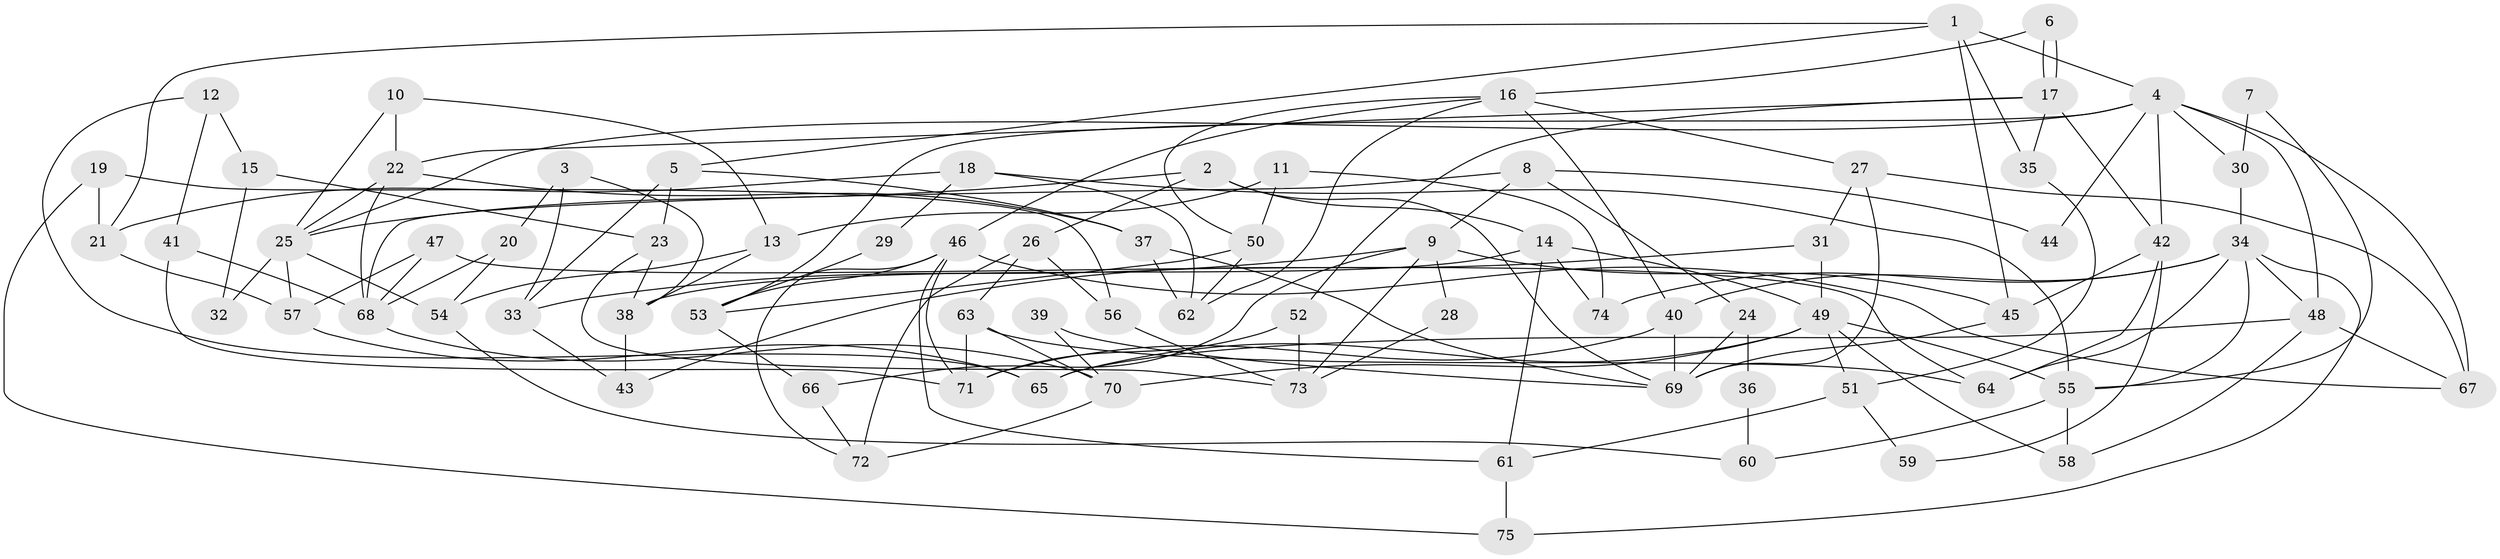 // coarse degree distribution, {7: 0.06382978723404255, 9: 0.1276595744680851, 3: 0.2765957446808511, 6: 0.0851063829787234, 5: 0.2553191489361702, 4: 0.10638297872340426, 8: 0.02127659574468085, 2: 0.06382978723404255}
// Generated by graph-tools (version 1.1) at 2025/52/02/27/25 19:52:01]
// undirected, 75 vertices, 150 edges
graph export_dot {
graph [start="1"]
  node [color=gray90,style=filled];
  1;
  2;
  3;
  4;
  5;
  6;
  7;
  8;
  9;
  10;
  11;
  12;
  13;
  14;
  15;
  16;
  17;
  18;
  19;
  20;
  21;
  22;
  23;
  24;
  25;
  26;
  27;
  28;
  29;
  30;
  31;
  32;
  33;
  34;
  35;
  36;
  37;
  38;
  39;
  40;
  41;
  42;
  43;
  44;
  45;
  46;
  47;
  48;
  49;
  50;
  51;
  52;
  53;
  54;
  55;
  56;
  57;
  58;
  59;
  60;
  61;
  62;
  63;
  64;
  65;
  66;
  67;
  68;
  69;
  70;
  71;
  72;
  73;
  74;
  75;
  1 -- 4;
  1 -- 35;
  1 -- 5;
  1 -- 21;
  1 -- 45;
  2 -- 14;
  2 -- 25;
  2 -- 26;
  2 -- 69;
  3 -- 38;
  3 -- 33;
  3 -- 20;
  4 -- 67;
  4 -- 25;
  4 -- 30;
  4 -- 42;
  4 -- 44;
  4 -- 48;
  4 -- 53;
  5 -- 37;
  5 -- 23;
  5 -- 33;
  6 -- 17;
  6 -- 17;
  6 -- 16;
  7 -- 55;
  7 -- 30;
  8 -- 68;
  8 -- 9;
  8 -- 24;
  8 -- 44;
  9 -- 45;
  9 -- 33;
  9 -- 28;
  9 -- 66;
  9 -- 73;
  10 -- 13;
  10 -- 22;
  10 -- 25;
  11 -- 13;
  11 -- 50;
  11 -- 74;
  12 -- 41;
  12 -- 65;
  12 -- 15;
  13 -- 54;
  13 -- 38;
  14 -- 49;
  14 -- 74;
  14 -- 38;
  14 -- 61;
  15 -- 23;
  15 -- 32;
  16 -- 46;
  16 -- 27;
  16 -- 40;
  16 -- 50;
  16 -- 62;
  17 -- 42;
  17 -- 22;
  17 -- 35;
  17 -- 52;
  18 -- 21;
  18 -- 62;
  18 -- 29;
  18 -- 55;
  19 -- 21;
  19 -- 56;
  19 -- 75;
  20 -- 68;
  20 -- 54;
  21 -- 57;
  22 -- 68;
  22 -- 25;
  22 -- 37;
  23 -- 73;
  23 -- 38;
  24 -- 69;
  24 -- 36;
  25 -- 32;
  25 -- 54;
  25 -- 57;
  26 -- 72;
  26 -- 56;
  26 -- 63;
  27 -- 69;
  27 -- 67;
  27 -- 31;
  28 -- 73;
  29 -- 53;
  30 -- 34;
  31 -- 49;
  31 -- 43;
  33 -- 43;
  34 -- 55;
  34 -- 40;
  34 -- 48;
  34 -- 64;
  34 -- 74;
  34 -- 75;
  35 -- 51;
  36 -- 60;
  37 -- 69;
  37 -- 62;
  38 -- 43;
  39 -- 70;
  39 -- 69;
  40 -- 69;
  40 -- 71;
  41 -- 68;
  41 -- 71;
  42 -- 64;
  42 -- 45;
  42 -- 59;
  45 -- 69;
  46 -- 61;
  46 -- 53;
  46 -- 67;
  46 -- 71;
  46 -- 72;
  47 -- 57;
  47 -- 64;
  47 -- 68;
  48 -- 58;
  48 -- 65;
  48 -- 67;
  49 -- 70;
  49 -- 55;
  49 -- 51;
  49 -- 58;
  49 -- 65;
  50 -- 62;
  50 -- 53;
  51 -- 61;
  51 -- 59;
  52 -- 71;
  52 -- 73;
  53 -- 66;
  54 -- 60;
  55 -- 58;
  55 -- 60;
  56 -- 73;
  57 -- 65;
  61 -- 75;
  63 -- 71;
  63 -- 64;
  63 -- 70;
  66 -- 72;
  68 -- 70;
  70 -- 72;
}
